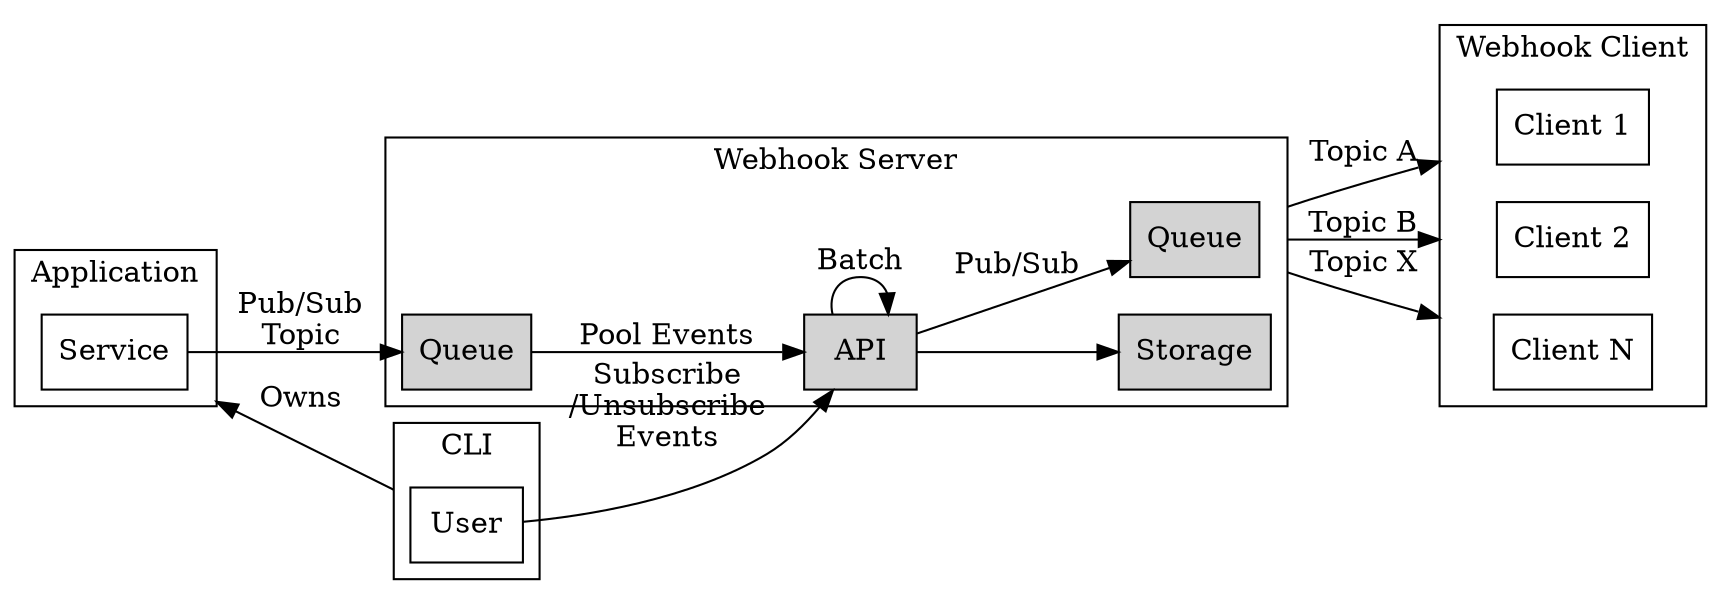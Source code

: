 digraph G {
  rankdir = LR;
  compound = true
  node [shape = box]

  subgraph cluster_0 {
   label = "Webhook Server"
   node [ style = filled, colorfill = grey95]



   api [label = API]
   storage [label = Storage]
   q1 [label = Queue]
   q2 [label = Queue]
   
   q1 -> api [label = "Pool Events"]
   api -> storage
   api -> api [label = Batch]
   api -> q2 [label = "Pub/Sub"]
  }

  subgraph cluster_1 {
    label = Application

    s [label = "Service"]
  }

  s -> q1 [label = "Pub/Sub\nTopic"]

  subgraph cluster_2 {
    label = "Webhook Client"

    c1 [label = "Client 1"]
    c2 [label = "Client 2"]
    cN [label = "Client N"]
  }

  subgraph cluster_3 {
    label = CLI

    u [label = User]
  }

  q2 -> c1 [label = "Topic A", ltail = cluster_0, lhead = cluster_2]
  q2 -> c2 [label = "Topic B", ltail = cluster_0, lhead = cluster_2]
  q2 -> cN [label = "Topic X", ltail = cluster_0, lhead = cluster_2]

  u -> api [label = "Subscribe\n/Unsubscribe\nEvents"]
  u -> s [label = Owns, constraint = false, ltail = cluster_3, lhead = cluster_1]
}
